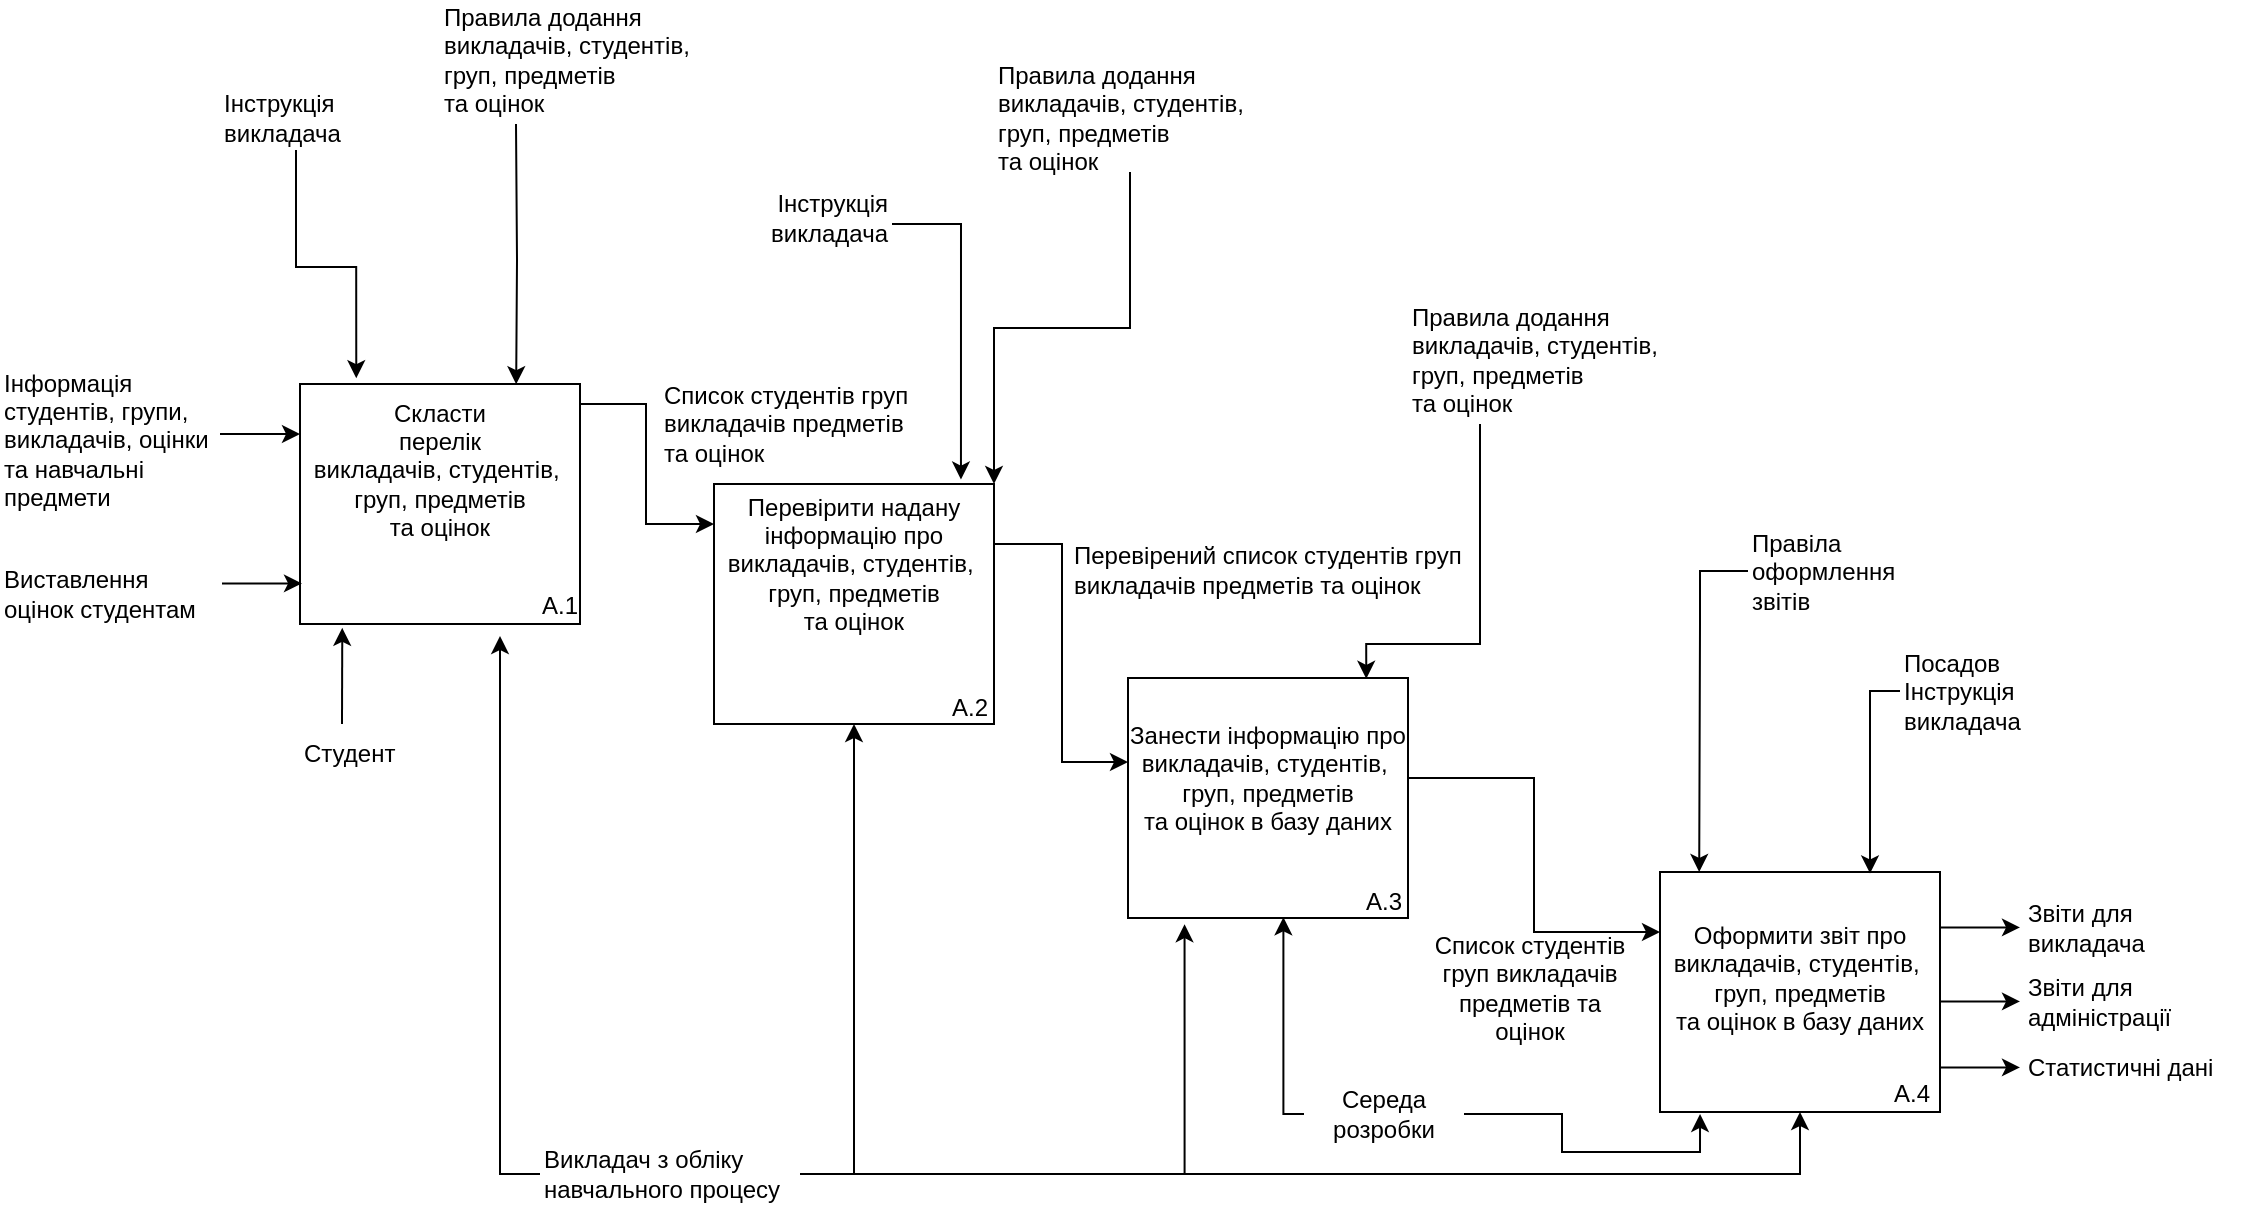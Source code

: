 <mxfile version="21.3.3" type="device">
  <diagram name="Сторінка-1" id="kl36Wdh-Y95LG7sr6SF0">
    <mxGraphModel dx="1850" dy="1269" grid="1" gridSize="10" guides="1" tooltips="1" connect="1" arrows="1" fold="1" page="1" pageScale="1" pageWidth="1169" pageHeight="827" math="0" shadow="0">
      <root>
        <mxCell id="0" />
        <mxCell id="1" parent="0" />
        <mxCell id="0Z3TNYrJnA42NZEzYTIk-2" value="" style="rounded=0;whiteSpace=wrap;html=1;" parent="1" vertex="1">
          <mxGeometry x="120" y="190" width="140" height="120" as="geometry" />
        </mxCell>
        <mxCell id="0Z3TNYrJnA42NZEzYTIk-3" value="A.1" style="text;html=1;strokeColor=none;fillColor=none;align=center;verticalAlign=middle;whiteSpace=wrap;rounded=0;" parent="1" vertex="1">
          <mxGeometry x="220" y="286" width="60" height="30" as="geometry" />
        </mxCell>
        <mxCell id="0Z3TNYrJnA42NZEzYTIk-33" style="edgeStyle=orthogonalEdgeStyle;rounded=0;orthogonalLoop=1;jettySize=auto;html=1;entryX=0;entryY=0.25;entryDx=0;entryDy=0;" parent="1" source="0Z3TNYrJnA42NZEzYTIk-4" target="0Z3TNYrJnA42NZEzYTIk-7" edge="1">
          <mxGeometry relative="1" as="geometry">
            <Array as="points">
              <mxPoint x="293" y="200" />
              <mxPoint x="293" y="260" />
            </Array>
          </mxGeometry>
        </mxCell>
        <mxCell id="0Z3TNYrJnA42NZEzYTIk-4" value="Cкласти&lt;br&gt;перелік&lt;br&gt;викладачів, студентів,&amp;nbsp;&lt;br&gt;груп, предметів&lt;br&gt;та оцінок" style="text;html=1;strokeColor=none;fillColor=none;align=center;verticalAlign=middle;whiteSpace=wrap;rounded=0;" parent="1" vertex="1">
          <mxGeometry x="120" y="195" width="140" height="75" as="geometry" />
        </mxCell>
        <mxCell id="0Z3TNYrJnA42NZEzYTIk-6" value="" style="rounded=0;whiteSpace=wrap;html=1;" parent="1" vertex="1">
          <mxGeometry x="327" y="240" width="140" height="120" as="geometry" />
        </mxCell>
        <mxCell id="0Z3TNYrJnA42NZEzYTIk-7" value="Перевірити надану інформацію про&lt;br&gt;викладачів, студентів,&amp;nbsp;&lt;br&gt;груп, предметів&lt;br&gt;та оцінок" style="text;html=1;strokeColor=none;fillColor=none;align=center;verticalAlign=middle;whiteSpace=wrap;rounded=0;" parent="1" vertex="1">
          <mxGeometry x="327" y="240" width="140" height="80" as="geometry" />
        </mxCell>
        <mxCell id="0Z3TNYrJnA42NZEzYTIk-8" value="A.2" style="text;html=1;strokeColor=none;fillColor=none;align=center;verticalAlign=middle;whiteSpace=wrap;rounded=0;" parent="1" vertex="1">
          <mxGeometry x="425" y="337" width="60" height="30" as="geometry" />
        </mxCell>
        <mxCell id="0Z3TNYrJnA42NZEzYTIk-9" value="" style="rounded=0;whiteSpace=wrap;html=1;" parent="1" vertex="1">
          <mxGeometry x="534" y="337" width="140" height="120" as="geometry" />
        </mxCell>
        <mxCell id="0Z3TNYrJnA42NZEzYTIk-45" style="edgeStyle=orthogonalEdgeStyle;rounded=0;orthogonalLoop=1;jettySize=auto;html=1;entryX=0;entryY=0.25;entryDx=0;entryDy=0;" parent="1" source="0Z3TNYrJnA42NZEzYTIk-10" target="0Z3TNYrJnA42NZEzYTIk-22" edge="1">
          <mxGeometry relative="1" as="geometry" />
        </mxCell>
        <mxCell id="0Z3TNYrJnA42NZEzYTIk-10" value="Занести інформацію про&lt;br&gt;викладачів, студентів,&amp;nbsp;&lt;br&gt;груп, предметів&lt;br&gt;та оцінок в базу даних" style="text;html=1;strokeColor=none;fillColor=none;align=center;verticalAlign=middle;whiteSpace=wrap;rounded=0;" parent="1" vertex="1">
          <mxGeometry x="534" y="337" width="140" height="100" as="geometry" />
        </mxCell>
        <mxCell id="0Z3TNYrJnA42NZEzYTIk-11" value="A.3" style="text;html=1;strokeColor=none;fillColor=none;align=center;verticalAlign=middle;whiteSpace=wrap;rounded=0;" parent="1" vertex="1">
          <mxGeometry x="632" y="434" width="60" height="30" as="geometry" />
        </mxCell>
        <mxCell id="0Z3TNYrJnA42NZEzYTIk-17" value="Список студентів груп викладачів предметів та оцінок" style="text;html=1;strokeColor=none;fillColor=none;align=left;verticalAlign=middle;whiteSpace=wrap;rounded=0;" parent="1" vertex="1">
          <mxGeometry x="300" y="195" width="130" height="30" as="geometry" />
        </mxCell>
        <mxCell id="0Z3TNYrJnA42NZEzYTIk-18" value="" style="endArrow=classic;html=1;rounded=0;entryX=0;entryY=1;entryDx=0;entryDy=0;" parent="1" edge="1">
          <mxGeometry width="50" height="50" relative="1" as="geometry">
            <mxPoint x="80" y="215" as="sourcePoint" />
            <mxPoint x="120" y="215" as="targetPoint" />
          </mxGeometry>
        </mxCell>
        <mxCell id="0Z3TNYrJnA42NZEzYTIk-19" value="&lt;div style=&quot;font-size: 12px;&quot;&gt;Інформація студентів, групи, викладачів, оцінки та навчальні предмети&lt;/div&gt;" style="text;strokeColor=none;fillColor=none;align=left;verticalAlign=middle;whiteSpace=wrap;rounded=0;shadow=0;fontStyle=0;html=1;fontSize=12;spacingTop=0;" parent="1" vertex="1">
          <mxGeometry x="-30" y="180" width="110" height="75" as="geometry" />
        </mxCell>
        <mxCell id="0Z3TNYrJnA42NZEzYTIk-20" value="" style="endArrow=classic;html=1;rounded=0;entryX=0;entryY=1;entryDx=0;entryDy=0;" parent="1" edge="1">
          <mxGeometry width="50" height="50" relative="1" as="geometry">
            <mxPoint x="81" y="289.69" as="sourcePoint" />
            <mxPoint x="121" y="289.69" as="targetPoint" />
          </mxGeometry>
        </mxCell>
        <mxCell id="0Z3TNYrJnA42NZEzYTIk-21" value="&lt;div style=&quot;font-size: 12px;&quot;&gt;Виставлення оцінок студентам&lt;/div&gt;" style="text;strokeColor=none;fillColor=none;align=left;verticalAlign=middle;whiteSpace=wrap;rounded=0;shadow=0;fontStyle=0;html=1;fontSize=12;spacingTop=0;" parent="1" vertex="1">
          <mxGeometry x="-30" y="280" width="110" height="30" as="geometry" />
        </mxCell>
        <mxCell id="0Z3TNYrJnA42NZEzYTIk-22" value="" style="rounded=0;whiteSpace=wrap;html=1;" parent="1" vertex="1">
          <mxGeometry x="800" y="434" width="140" height="120" as="geometry" />
        </mxCell>
        <mxCell id="0Z3TNYrJnA42NZEzYTIk-23" value="Оформити звіт про&lt;br&gt;викладачів, студентів,&amp;nbsp;&lt;br&gt;груп, предметів&lt;br&gt;та оцінок в базу даних" style="text;html=1;strokeColor=none;fillColor=none;align=center;verticalAlign=middle;whiteSpace=wrap;rounded=0;" parent="1" vertex="1">
          <mxGeometry x="800" y="437" width="140" height="100" as="geometry" />
        </mxCell>
        <mxCell id="0Z3TNYrJnA42NZEzYTIk-24" value="A.4" style="text;html=1;strokeColor=none;fillColor=none;align=center;verticalAlign=middle;whiteSpace=wrap;rounded=0;" parent="1" vertex="1">
          <mxGeometry x="896" y="530" width="60" height="30" as="geometry" />
        </mxCell>
        <mxCell id="0Z3TNYrJnA42NZEzYTIk-25" style="edgeStyle=orthogonalEdgeStyle;rounded=0;orthogonalLoop=1;jettySize=auto;html=1;entryX=0;entryY=0.25;entryDx=0;entryDy=0;" parent="1" edge="1">
          <mxGeometry relative="1" as="geometry">
            <mxPoint x="467" y="310" as="sourcePoint" />
            <mxPoint x="534" y="379" as="targetPoint" />
            <Array as="points">
              <mxPoint x="467" y="270" />
              <mxPoint x="501" y="270" />
              <mxPoint x="501" y="379" />
            </Array>
          </mxGeometry>
        </mxCell>
        <mxCell id="0Z3TNYrJnA42NZEzYTIk-27" value="" style="endArrow=classic;html=1;rounded=0;entryX=0;entryY=1;entryDx=0;entryDy=0;" parent="1" edge="1">
          <mxGeometry width="50" height="50" relative="1" as="geometry">
            <mxPoint x="940" y="531.69" as="sourcePoint" />
            <mxPoint x="980" y="531.69" as="targetPoint" />
          </mxGeometry>
        </mxCell>
        <mxCell id="0Z3TNYrJnA42NZEzYTIk-28" value="&lt;div style=&quot;font-size: 12px;&quot;&gt;Статистичні дані&lt;/div&gt;" style="text;strokeColor=none;fillColor=none;align=left;verticalAlign=middle;whiteSpace=wrap;rounded=0;shadow=0;fontStyle=0;html=1;fontSize=12;spacingTop=0;" parent="1" vertex="1">
          <mxGeometry x="982" y="517" width="110" height="30" as="geometry" />
        </mxCell>
        <mxCell id="0Z3TNYrJnA42NZEzYTIk-29" value="" style="endArrow=classic;html=1;rounded=0;entryX=0;entryY=1;entryDx=0;entryDy=0;" parent="1" edge="1">
          <mxGeometry width="50" height="50" relative="1" as="geometry">
            <mxPoint x="940" y="461.69" as="sourcePoint" />
            <mxPoint x="980" y="461.69" as="targetPoint" />
          </mxGeometry>
        </mxCell>
        <mxCell id="0Z3TNYrJnA42NZEzYTIk-30" value="&lt;div style=&quot;font-size: 12px;&quot;&gt;Звіти для викладача&lt;/div&gt;" style="text;strokeColor=none;fillColor=none;align=left;verticalAlign=middle;whiteSpace=wrap;rounded=0;shadow=0;fontStyle=0;html=1;fontSize=12;spacingTop=0;" parent="1" vertex="1">
          <mxGeometry x="982" y="447" width="110" height="30" as="geometry" />
        </mxCell>
        <mxCell id="0Z3TNYrJnA42NZEzYTIk-60" style="edgeStyle=orthogonalEdgeStyle;rounded=0;orthogonalLoop=1;jettySize=auto;html=1;entryX=0.201;entryY=-0.024;entryDx=0;entryDy=0;entryPerimeter=0;" parent="1" source="0Z3TNYrJnA42NZEzYTIk-31" target="0Z3TNYrJnA42NZEzYTIk-2" edge="1">
          <mxGeometry relative="1" as="geometry" />
        </mxCell>
        <mxCell id="0Z3TNYrJnA42NZEzYTIk-31" value="&lt;div style=&quot;font-size: 12px;&quot;&gt;Інструкція&lt;/div&gt;&lt;div style=&quot;font-size: 12px;&quot;&gt;викладача&lt;/div&gt;" style="text;strokeColor=none;fillColor=none;align=left;verticalAlign=middle;whiteSpace=wrap;rounded=0;shadow=0;fontStyle=0;html=1;fontSize=12;spacingTop=0;" parent="1" vertex="1">
          <mxGeometry x="80" y="40" width="76" height="33" as="geometry" />
        </mxCell>
        <mxCell id="0Z3TNYrJnA42NZEzYTIk-34" value="&lt;div style=&quot;font-size: 12px;&quot;&gt;Студент&lt;/div&gt;" style="text;strokeColor=none;fillColor=none;align=left;verticalAlign=middle;whiteSpace=wrap;rounded=0;shadow=0;fontStyle=0;html=1;fontSize=12;spacingTop=0;" parent="1" vertex="1">
          <mxGeometry x="120" y="360" width="60" height="30" as="geometry" />
        </mxCell>
        <mxCell id="0Z3TNYrJnA42NZEzYTIk-35" value="" style="endArrow=classic;html=1;rounded=0;entryX=0.151;entryY=1.016;entryDx=0;entryDy=0;entryPerimeter=0;" parent="1" target="0Z3TNYrJnA42NZEzYTIk-2" edge="1">
          <mxGeometry width="50" height="50" relative="1" as="geometry">
            <mxPoint x="141" y="360" as="sourcePoint" />
            <mxPoint x="131" y="299.69" as="targetPoint" />
          </mxGeometry>
        </mxCell>
        <mxCell id="0Z3TNYrJnA42NZEzYTIk-37" style="edgeStyle=orthogonalEdgeStyle;rounded=0;orthogonalLoop=1;jettySize=auto;html=1;entryX=0;entryY=1;entryDx=0;entryDy=0;" parent="1" source="0Z3TNYrJnA42NZEzYTIk-36" target="0Z3TNYrJnA42NZEzYTIk-3" edge="1">
          <mxGeometry relative="1" as="geometry">
            <Array as="points">
              <mxPoint x="220" y="585" />
            </Array>
          </mxGeometry>
        </mxCell>
        <mxCell id="0Z3TNYrJnA42NZEzYTIk-38" style="edgeStyle=orthogonalEdgeStyle;rounded=0;orthogonalLoop=1;jettySize=auto;html=1;entryX=0.5;entryY=1;entryDx=0;entryDy=0;" parent="1" source="0Z3TNYrJnA42NZEzYTIk-36" target="0Z3TNYrJnA42NZEzYTIk-6" edge="1">
          <mxGeometry relative="1" as="geometry">
            <Array as="points">
              <mxPoint x="397" y="585" />
            </Array>
          </mxGeometry>
        </mxCell>
        <mxCell id="0Z3TNYrJnA42NZEzYTIk-39" style="edgeStyle=orthogonalEdgeStyle;rounded=0;orthogonalLoop=1;jettySize=auto;html=1;entryX=0.5;entryY=1;entryDx=0;entryDy=0;" parent="1" source="0Z3TNYrJnA42NZEzYTIk-36" target="0Z3TNYrJnA42NZEzYTIk-22" edge="1">
          <mxGeometry relative="1" as="geometry">
            <mxPoint x="820.0" y="560.0" as="targetPoint" />
          </mxGeometry>
        </mxCell>
        <mxCell id="0Z3TNYrJnA42NZEzYTIk-46" style="edgeStyle=orthogonalEdgeStyle;rounded=0;orthogonalLoop=1;jettySize=auto;html=1;entryX=0.202;entryY=1.026;entryDx=0;entryDy=0;entryPerimeter=0;" parent="1" source="0Z3TNYrJnA42NZEzYTIk-36" target="0Z3TNYrJnA42NZEzYTIk-9" edge="1">
          <mxGeometry relative="1" as="geometry" />
        </mxCell>
        <mxCell id="0Z3TNYrJnA42NZEzYTIk-36" value="&lt;font style=&quot;font-size: 12px;&quot;&gt;Викладач з обліку навчального процесу&lt;/font&gt;" style="text;strokeColor=none;fillColor=none;align=left;verticalAlign=middle;whiteSpace=wrap;rounded=0;shadow=0;fontStyle=0;html=1;fontSize=9;spacingTop=0;" parent="1" vertex="1">
          <mxGeometry x="240" y="570" width="130" height="30" as="geometry" />
        </mxCell>
        <mxCell id="0Z3TNYrJnA42NZEzYTIk-41" value="Перевірений список студентів груп викладачів предметів та оцінок" style="text;html=1;strokeColor=none;fillColor=none;align=left;verticalAlign=middle;whiteSpace=wrap;rounded=0;" parent="1" vertex="1">
          <mxGeometry x="505" y="265" width="211" height="35" as="geometry" />
        </mxCell>
        <mxCell id="0Z3TNYrJnA42NZEzYTIk-43" value="Список студентів груп викладачів предметів та оцінок" style="text;html=1;strokeColor=none;fillColor=none;align=center;verticalAlign=middle;whiteSpace=wrap;rounded=0;" parent="1" vertex="1">
          <mxGeometry x="680" y="477" width="110" height="30" as="geometry" />
        </mxCell>
        <mxCell id="0Z3TNYrJnA42NZEzYTIk-49" style="edgeStyle=orthogonalEdgeStyle;rounded=0;orthogonalLoop=1;jettySize=auto;html=1;entryX=0.555;entryY=0.997;entryDx=0;entryDy=0;entryPerimeter=0;" parent="1" source="0Z3TNYrJnA42NZEzYTIk-47" target="0Z3TNYrJnA42NZEzYTIk-9" edge="1">
          <mxGeometry relative="1" as="geometry">
            <Array as="points">
              <mxPoint x="612" y="555" />
            </Array>
          </mxGeometry>
        </mxCell>
        <mxCell id="0Z3TNYrJnA42NZEzYTIk-50" style="edgeStyle=orthogonalEdgeStyle;rounded=0;orthogonalLoop=1;jettySize=auto;html=1;entryX=0.143;entryY=1.008;entryDx=0;entryDy=0;entryPerimeter=0;" parent="1" source="0Z3TNYrJnA42NZEzYTIk-47" target="0Z3TNYrJnA42NZEzYTIk-22" edge="1">
          <mxGeometry relative="1" as="geometry" />
        </mxCell>
        <mxCell id="0Z3TNYrJnA42NZEzYTIk-47" value="Середа розробки" style="text;strokeColor=none;fillColor=none;align=center;verticalAlign=middle;whiteSpace=wrap;rounded=0;shadow=0;fontStyle=0;html=1;fontSize=12;spacingTop=0;" parent="1" vertex="1">
          <mxGeometry x="622" y="540" width="80" height="30" as="geometry" />
        </mxCell>
        <mxCell id="0Z3TNYrJnA42NZEzYTIk-52" style="edgeStyle=orthogonalEdgeStyle;rounded=0;orthogonalLoop=1;jettySize=auto;html=1;entryX=0.757;entryY=-0.023;entryDx=0;entryDy=0;entryPerimeter=0;" parent="1" source="0Z3TNYrJnA42NZEzYTIk-51" target="0Z3TNYrJnA42NZEzYTIk-23" edge="1">
          <mxGeometry relative="1" as="geometry">
            <mxPoint x="920" y="439" as="targetPoint" />
            <Array as="points">
              <mxPoint x="905" y="344" />
              <mxPoint x="905" y="435" />
            </Array>
          </mxGeometry>
        </mxCell>
        <mxCell id="0Z3TNYrJnA42NZEzYTIk-51" value="&lt;div style=&quot;font-size: 12px;&quot;&gt;Посадов&lt;/div&gt;&lt;div style=&quot;font-size: 12px;&quot;&gt;Інструкція&lt;/div&gt;&lt;div style=&quot;font-size: 12px;&quot;&gt;викладача&lt;/div&gt;" style="text;strokeColor=none;fillColor=none;align=left;verticalAlign=middle;whiteSpace=wrap;rounded=0;shadow=0;fontStyle=0;html=1;fontSize=12;spacingTop=0;" parent="1" vertex="1">
          <mxGeometry x="920" y="327" width="76" height="33" as="geometry" />
        </mxCell>
        <mxCell id="0Z3TNYrJnA42NZEzYTIk-54" style="edgeStyle=orthogonalEdgeStyle;rounded=0;orthogonalLoop=1;jettySize=auto;html=1;entryX=0.14;entryY=-0.03;entryDx=0;entryDy=0;entryPerimeter=0;" parent="1" source="0Z3TNYrJnA42NZEzYTIk-53" target="0Z3TNYrJnA42NZEzYTIk-23" edge="1">
          <mxGeometry relative="1" as="geometry">
            <Array as="points">
              <mxPoint x="820" y="284" />
              <mxPoint x="820" y="310" />
              <mxPoint x="820" y="310" />
            </Array>
          </mxGeometry>
        </mxCell>
        <mxCell id="0Z3TNYrJnA42NZEzYTIk-53" value="&lt;div style=&quot;font-size: 12px;&quot;&gt;Правіла оформлення&lt;/div&gt;&lt;div style=&quot;font-size: 12px;&quot;&gt;звітів&amp;nbsp;&lt;/div&gt;" style="text;strokeColor=none;fillColor=none;align=left;verticalAlign=middle;whiteSpace=wrap;rounded=0;shadow=0;fontStyle=0;html=1;fontSize=12;spacingTop=0;" parent="1" vertex="1">
          <mxGeometry x="844" y="267" width="76" height="33" as="geometry" />
        </mxCell>
        <mxCell id="0Z3TNYrJnA42NZEzYTIk-57" style="edgeStyle=orthogonalEdgeStyle;rounded=0;orthogonalLoop=1;jettySize=auto;html=1;entryX=0.882;entryY=-0.028;entryDx=0;entryDy=0;entryPerimeter=0;" parent="1" source="0Z3TNYrJnA42NZEzYTIk-55" target="0Z3TNYrJnA42NZEzYTIk-7" edge="1">
          <mxGeometry relative="1" as="geometry">
            <Array as="points">
              <mxPoint x="451" y="110" />
            </Array>
          </mxGeometry>
        </mxCell>
        <mxCell id="0Z3TNYrJnA42NZEzYTIk-55" value="&lt;div style=&quot;font-size: 12px;&quot;&gt;Інструкція&lt;/div&gt;&lt;div style=&quot;font-size: 12px;&quot;&gt;викладача&lt;/div&gt;" style="text;strokeColor=none;fillColor=none;align=right;verticalAlign=middle;whiteSpace=wrap;rounded=0;shadow=0;fontStyle=0;html=1;fontSize=12;spacingTop=0;" parent="1" vertex="1">
          <mxGeometry x="340" y="90" width="76" height="33" as="geometry" />
        </mxCell>
        <mxCell id="0Z3TNYrJnA42NZEzYTIk-61" style="edgeStyle=orthogonalEdgeStyle;rounded=0;orthogonalLoop=1;jettySize=auto;html=1;entryX=0.772;entryY=-0.065;entryDx=0;entryDy=0;entryPerimeter=0;" parent="1" target="0Z3TNYrJnA42NZEzYTIk-4" edge="1">
          <mxGeometry relative="1" as="geometry">
            <mxPoint x="228" y="60" as="sourcePoint" />
          </mxGeometry>
        </mxCell>
        <mxCell id="0Z3TNYrJnA42NZEzYTIk-58" value="&lt;div style=&quot;font-size: 12px;&quot;&gt;Правила додання&amp;nbsp;&lt;/div&gt;викладачів, студентів,&amp;nbsp;&lt;br style=&quot;border-color: var(--border-color); text-align: center;&quot;&gt;&lt;span style=&quot;text-align: center;&quot;&gt;груп, предметів&lt;/span&gt;&lt;br style=&quot;border-color: var(--border-color); text-align: center;&quot;&gt;&lt;span style=&quot;text-align: center;&quot;&gt;та оцінок&lt;/span&gt;" style="text;strokeColor=none;fillColor=none;align=left;verticalAlign=middle;whiteSpace=wrap;rounded=0;shadow=0;fontStyle=0;html=1;fontSize=12;spacingTop=0;" parent="1" vertex="1">
          <mxGeometry x="190" width="170" height="55" as="geometry" />
        </mxCell>
        <mxCell id="0Z3TNYrJnA42NZEzYTIk-63" style="edgeStyle=orthogonalEdgeStyle;rounded=0;orthogonalLoop=1;jettySize=auto;html=1;entryX=0.851;entryY=0.004;entryDx=0;entryDy=0;entryPerimeter=0;" parent="1" target="0Z3TNYrJnA42NZEzYTIk-10" edge="1">
          <mxGeometry relative="1" as="geometry">
            <mxPoint x="710" y="210" as="sourcePoint" />
            <Array as="points">
              <mxPoint x="710" y="320" />
              <mxPoint x="653" y="320" />
            </Array>
          </mxGeometry>
        </mxCell>
        <mxCell id="0Z3TNYrJnA42NZEzYTIk-65" value="&lt;div style=&quot;font-size: 12px;&quot;&gt;Правила додання&amp;nbsp;&lt;/div&gt;викладачів, студентів,&amp;nbsp;&lt;br style=&quot;border-color: var(--border-color); text-align: center;&quot;&gt;&lt;span style=&quot;text-align: center;&quot;&gt;груп, предметів&lt;/span&gt;&lt;br style=&quot;border-color: var(--border-color); text-align: center;&quot;&gt;&lt;span style=&quot;text-align: center;&quot;&gt;та оцінок&lt;/span&gt;" style="text;strokeColor=none;fillColor=none;align=left;verticalAlign=middle;whiteSpace=wrap;rounded=0;shadow=0;fontStyle=0;html=1;fontSize=12;spacingTop=0;" parent="1" vertex="1">
          <mxGeometry x="674" y="150" width="136" height="55" as="geometry" />
        </mxCell>
        <mxCell id="0Z3TNYrJnA42NZEzYTIk-67" style="edgeStyle=orthogonalEdgeStyle;rounded=0;orthogonalLoop=1;jettySize=auto;html=1;entryX=1;entryY=0;entryDx=0;entryDy=0;" parent="1" source="0Z3TNYrJnA42NZEzYTIk-66" target="0Z3TNYrJnA42NZEzYTIk-7" edge="1">
          <mxGeometry relative="1" as="geometry" />
        </mxCell>
        <mxCell id="0Z3TNYrJnA42NZEzYTIk-66" value="&lt;div style=&quot;font-size: 12px;&quot;&gt;Правила додання&amp;nbsp;&lt;/div&gt;викладачів, студентів,&amp;nbsp;&lt;br style=&quot;border-color: var(--border-color); text-align: center;&quot;&gt;&lt;span style=&quot;text-align: center;&quot;&gt;груп, предметів&lt;/span&gt;&lt;br style=&quot;border-color: var(--border-color); text-align: center;&quot;&gt;&lt;span style=&quot;text-align: center;&quot;&gt;та оцінок&lt;/span&gt;" style="text;strokeColor=none;fillColor=none;align=left;verticalAlign=middle;whiteSpace=wrap;rounded=0;shadow=0;fontStyle=0;html=1;fontSize=12;spacingTop=0;" parent="1" vertex="1">
          <mxGeometry x="467" y="29" width="136" height="55" as="geometry" />
        </mxCell>
        <mxCell id="7nkUoFVn7O0FeUKu1nBj-1" value="" style="endArrow=classic;html=1;rounded=0;entryX=0;entryY=1;entryDx=0;entryDy=0;" edge="1" parent="1">
          <mxGeometry width="50" height="50" relative="1" as="geometry">
            <mxPoint x="940" y="498.69" as="sourcePoint" />
            <mxPoint x="980" y="498.69" as="targetPoint" />
          </mxGeometry>
        </mxCell>
        <mxCell id="7nkUoFVn7O0FeUKu1nBj-2" value="&lt;div style=&quot;font-size: 12px;&quot;&gt;Звіти для адміністрації&lt;/div&gt;" style="text;strokeColor=none;fillColor=none;align=left;verticalAlign=middle;whiteSpace=wrap;rounded=0;shadow=0;fontStyle=0;html=1;fontSize=12;spacingTop=0;" vertex="1" parent="1">
          <mxGeometry x="982" y="484" width="110" height="30" as="geometry" />
        </mxCell>
      </root>
    </mxGraphModel>
  </diagram>
</mxfile>
